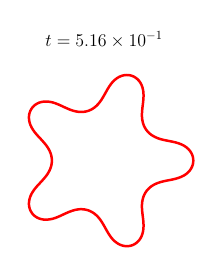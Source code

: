 \begin{tikzpicture}[scale=0.45]

  \begin{axis}[
    hide axis,
    axis equal image,
    xmin = -2.1,
    xmax = 2.1,
    ymin = -2.1,
    ymax = 2.1,
    xtick = \empty,
    ytick = \empty,
    title style={align=left},
    title={\Large $t = 5.16 \times 10^{-1}$}
  ]

\addplot[red,line width=2pt] coordinates{
(1.857e+00,-9.034e-12)
(1.855e+00,4.061e-02)
(1.847e+00,8.158e-02)
(1.833e+00,1.23e-01)
(1.812e+00,1.645e-01)
(1.785e+00,2.053e-01)
(1.75e+00,2.444e-01)
(1.708e+00,2.804e-01)
(1.659e+00,3.123e-01)
(1.604e+00,3.394e-01)
(1.545e+00,3.616e-01)
(1.484e+00,3.795e-01)
(1.42e+00,3.941e-01)
(1.357e+00,4.067e-01)
(1.294e+00,4.189e-01)
(1.233e+00,4.321e-01)
(1.174e+00,4.473e-01)
(1.12e+00,4.652e-01)
(1.071e+00,4.857e-01)
(1.027e+00,5.084e-01)
(9.893e-01,5.321e-01)
(9.581e-01,5.557e-01)
(9.329e-01,5.78e-01)
(9.131e-01,5.981e-01)
(8.978e-01,6.155e-01)
(8.858e-01,6.305e-01)
(8.754e-01,6.447e-01)
(8.65e-01,6.602e-01)
(8.534e-01,6.792e-01)
(8.407e-01,7.032e-01)
(8.273e-01,7.328e-01)
(8.142e-01,7.686e-01)
(8.028e-01,8.104e-01)
(7.941e-01,8.58e-01)
(7.891e-01,9.104e-01)
(7.88e-01,9.67e-01)
(7.909e-01,1.027e+00)
(7.968e-01,1.089e+00)
(8.044e-01,1.152e+00)
(8.123e-01,1.216e+00)
(8.185e-01,1.281e+00)
(8.214e-01,1.345e+00)
(8.196e-01,1.408e+00)
(8.119e-01,1.469e+00)
(7.979e-01,1.526e+00)
(7.779e-01,1.579e+00)
(7.525e-01,1.626e+00)
(7.229e-01,1.666e+00)
(6.902e-01,1.699e+00)
(6.554e-01,1.726e+00)
(6.192e-01,1.748e+00)
(5.816e-01,1.764e+00)
(5.426e-01,1.775e+00)
(5.016e-01,1.781e+00)
(4.583e-01,1.782e+00)
(4.13e-01,1.776e+00)
(3.659e-01,1.764e+00)
(3.179e-01,1.745e+00)
(2.704e-01,1.717e+00)
(2.244e-01,1.682e+00)
(1.812e-01,1.64e+00)
(1.412e-01,1.592e+00)
(1.045e-01,1.539e+00)
(7.064e-02,1.484e+00)
(3.872e-02,1.427e+00)
(7.644e-03,1.371e+00)
(-2.364e-02,1.317e+00)
(-5.589e-02,1.265e+00)
(-8.945e-02,1.218e+00)
(-1.241e-01,1.176e+00)
(-1.592e-01,1.14e+00)
(-1.936e-01,1.111e+00)
(-2.262e-01,1.087e+00)
(-2.559e-01,1.069e+00)
(-2.819e-01,1.056e+00)
(-3.04e-01,1.046e+00)
(-3.225e-01,1.038e+00)
(-3.392e-01,1.033e+00)
(-3.567e-01,1.028e+00)
(-3.775e-01,1.023e+00)
(-4.032e-01,1.018e+00)
(-4.344e-01,1.014e+00)
(-4.713e-01,1.012e+00)
(-5.136e-01,1.013e+00)
(-5.607e-01,1.019e+00)
(-6.115e-01,1.029e+00)
(-6.652e-01,1.045e+00)
(-7.207e-01,1.065e+00)
(-7.775e-01,1.089e+00)
(-8.353e-01,1.115e+00)
(-8.938e-01,1.143e+00)
(-9.532e-01,1.169e+00)
(-1.013e+00,1.193e+00)
(-1.074e+00,1.212e+00)
(-1.135e+00,1.224e+00)
(-1.194e+00,1.23e+00)
(-1.25e+00,1.229e+00)
(-1.303e+00,1.22e+00)
(-1.352e+00,1.206e+00)
(-1.395e+00,1.186e+00)
(-1.433e+00,1.162e+00)
(-1.465e+00,1.135e+00)
(-1.493e+00,1.105e+00)
(-1.516e+00,1.071e+00)
(-1.536e+00,1.035e+00)
(-1.55e+00,9.95e-01)
(-1.561e+00,9.51e-01)
(-1.565e+00,9.031e-01)
(-1.562e+00,8.52e-01)
(-1.552e+00,7.986e-01)
(-1.535e+00,7.441e-01)
(-1.509e+00,6.898e-01)
(-1.477e+00,6.366e-01)
(-1.44e+00,5.851e-01)
(-1.398e+00,5.355e-01)
(-1.354e+00,4.874e-01)
(-1.31e+00,4.403e-01)
(-1.268e+00,3.936e-01)
(-1.228e+00,3.47e-01)
(-1.192e+00,3.005e-01)
(-1.162e+00,2.544e-01)
(-1.138e+00,2.096e-01)
(-1.119e+00,1.672e-01)
(-1.106e+00,1.281e-01)
(-1.097e+00,9.328e-02)
(-1.092e+00,6.339e-02)
(-1.089e+00,3.847e-02)
(-1.087e+00,1.788e-02)
(-1.087e+00,1.176e-11)
(-1.087e+00,-1.788e-02)
(-1.089e+00,-3.847e-02)
(-1.092e+00,-6.339e-02)
(-1.097e+00,-9.328e-02)
(-1.106e+00,-1.281e-01)
(-1.119e+00,-1.672e-01)
(-1.138e+00,-2.096e-01)
(-1.162e+00,-2.544e-01)
(-1.192e+00,-3.005e-01)
(-1.228e+00,-3.47e-01)
(-1.268e+00,-3.936e-01)
(-1.31e+00,-4.403e-01)
(-1.354e+00,-4.874e-01)
(-1.398e+00,-5.355e-01)
(-1.44e+00,-5.851e-01)
(-1.477e+00,-6.366e-01)
(-1.509e+00,-6.898e-01)
(-1.535e+00,-7.441e-01)
(-1.552e+00,-7.986e-01)
(-1.562e+00,-8.52e-01)
(-1.565e+00,-9.031e-01)
(-1.561e+00,-9.51e-01)
(-1.55e+00,-9.95e-01)
(-1.536e+00,-1.035e+00)
(-1.516e+00,-1.071e+00)
(-1.493e+00,-1.105e+00)
(-1.465e+00,-1.135e+00)
(-1.433e+00,-1.162e+00)
(-1.395e+00,-1.186e+00)
(-1.352e+00,-1.206e+00)
(-1.303e+00,-1.22e+00)
(-1.25e+00,-1.229e+00)
(-1.194e+00,-1.23e+00)
(-1.135e+00,-1.224e+00)
(-1.074e+00,-1.212e+00)
(-1.013e+00,-1.193e+00)
(-9.532e-01,-1.169e+00)
(-8.938e-01,-1.143e+00)
(-8.353e-01,-1.115e+00)
(-7.775e-01,-1.089e+00)
(-7.207e-01,-1.065e+00)
(-6.652e-01,-1.045e+00)
(-6.115e-01,-1.029e+00)
(-5.607e-01,-1.019e+00)
(-5.136e-01,-1.013e+00)
(-4.713e-01,-1.012e+00)
(-4.344e-01,-1.014e+00)
(-4.032e-01,-1.018e+00)
(-3.775e-01,-1.023e+00)
(-3.567e-01,-1.028e+00)
(-3.392e-01,-1.033e+00)
(-3.225e-01,-1.038e+00)
(-3.04e-01,-1.046e+00)
(-2.819e-01,-1.056e+00)
(-2.559e-01,-1.069e+00)
(-2.262e-01,-1.087e+00)
(-1.936e-01,-1.111e+00)
(-1.592e-01,-1.14e+00)
(-1.241e-01,-1.176e+00)
(-8.945e-02,-1.218e+00)
(-5.589e-02,-1.265e+00)
(-2.364e-02,-1.317e+00)
(7.644e-03,-1.371e+00)
(3.872e-02,-1.427e+00)
(7.064e-02,-1.484e+00)
(1.045e-01,-1.539e+00)
(1.412e-01,-1.592e+00)
(1.812e-01,-1.64e+00)
(2.244e-01,-1.682e+00)
(2.704e-01,-1.717e+00)
(3.179e-01,-1.745e+00)
(3.659e-01,-1.764e+00)
(4.13e-01,-1.776e+00)
(4.583e-01,-1.782e+00)
(5.016e-01,-1.781e+00)
(5.426e-01,-1.775e+00)
(5.816e-01,-1.764e+00)
(6.192e-01,-1.748e+00)
(6.554e-01,-1.726e+00)
(6.902e-01,-1.699e+00)
(7.229e-01,-1.666e+00)
(7.525e-01,-1.626e+00)
(7.779e-01,-1.579e+00)
(7.979e-01,-1.526e+00)
(8.119e-01,-1.469e+00)
(8.196e-01,-1.408e+00)
(8.214e-01,-1.345e+00)
(8.185e-01,-1.281e+00)
(8.123e-01,-1.216e+00)
(8.044e-01,-1.152e+00)
(7.968e-01,-1.089e+00)
(7.909e-01,-1.027e+00)
(7.88e-01,-9.67e-01)
(7.891e-01,-9.104e-01)
(7.941e-01,-8.58e-01)
(8.028e-01,-8.104e-01)
(8.142e-01,-7.686e-01)
(8.273e-01,-7.328e-01)
(8.407e-01,-7.032e-01)
(8.534e-01,-6.792e-01)
(8.65e-01,-6.602e-01)
(8.754e-01,-6.447e-01)
(8.858e-01,-6.305e-01)
(8.978e-01,-6.155e-01)
(9.131e-01,-5.981e-01)
(9.329e-01,-5.78e-01)
(9.581e-01,-5.557e-01)
(9.893e-01,-5.321e-01)
(1.027e+00,-5.084e-01)
(1.071e+00,-4.857e-01)
(1.12e+00,-4.652e-01)
(1.174e+00,-4.473e-01)
(1.233e+00,-4.321e-01)
(1.294e+00,-4.189e-01)
(1.357e+00,-4.067e-01)
(1.42e+00,-3.941e-01)
(1.484e+00,-3.795e-01)
(1.545e+00,-3.616e-01)
(1.604e+00,-3.394e-01)
(1.659e+00,-3.123e-01)
(1.708e+00,-2.804e-01)
(1.75e+00,-2.444e-01)
(1.785e+00,-2.053e-01)
(1.812e+00,-1.645e-01)
(1.833e+00,-1.23e-01)
(1.847e+00,-8.158e-02)
(1.855e+00,-4.061e-02)
(1.857e+00,-9.034e-12)
};



\end{axis}

\end{tikzpicture}
